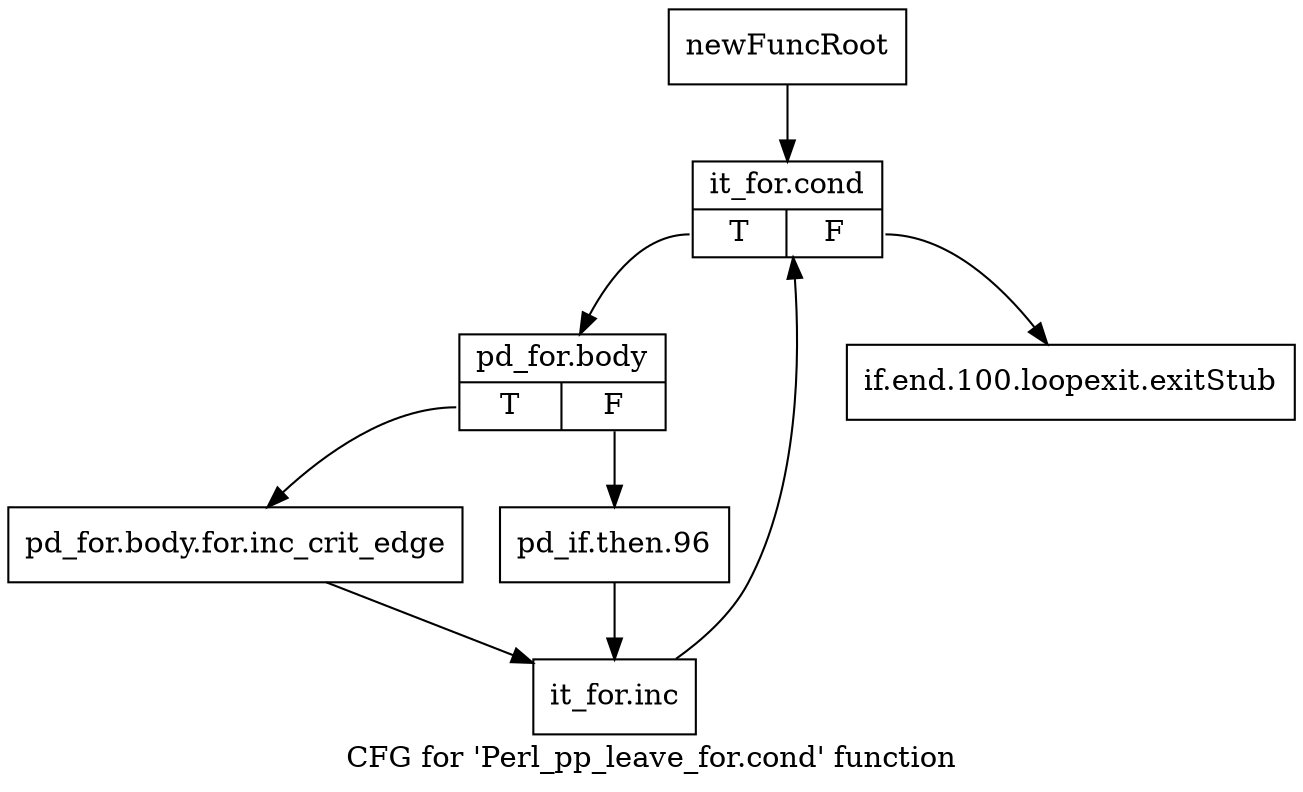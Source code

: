 digraph "CFG for 'Perl_pp_leave_for.cond' function" {
	label="CFG for 'Perl_pp_leave_for.cond' function";

	Node0x4f73510 [shape=record,label="{newFuncRoot}"];
	Node0x4f73510 -> Node0x4f735b0;
	Node0x4f73560 [shape=record,label="{if.end.100.loopexit.exitStub}"];
	Node0x4f735b0 [shape=record,label="{it_for.cond|{<s0>T|<s1>F}}"];
	Node0x4f735b0:s0 -> Node0x4f73600;
	Node0x4f735b0:s1 -> Node0x4f73560;
	Node0x4f73600 [shape=record,label="{pd_for.body|{<s0>T|<s1>F}}"];
	Node0x4f73600:s0 -> Node0x4f736a0;
	Node0x4f73600:s1 -> Node0x4f73650;
	Node0x4f73650 [shape=record,label="{pd_if.then.96}"];
	Node0x4f73650 -> Node0x4f736f0;
	Node0x4f736a0 [shape=record,label="{pd_for.body.for.inc_crit_edge}"];
	Node0x4f736a0 -> Node0x4f736f0;
	Node0x4f736f0 [shape=record,label="{it_for.inc}"];
	Node0x4f736f0 -> Node0x4f735b0;
}
